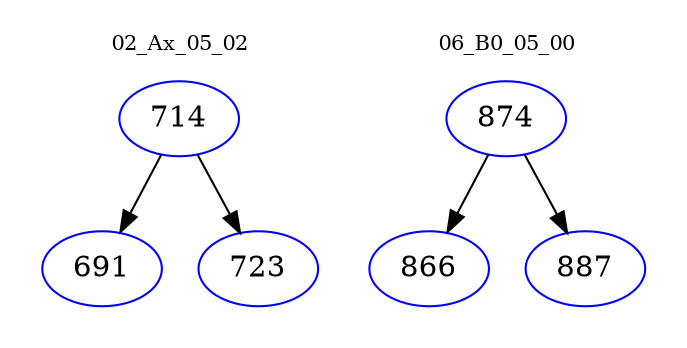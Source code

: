 digraph{
subgraph cluster_0 {
color = white
label = "02_Ax_05_02";
fontsize=10;
T0_714 [label="714", color="blue"]
T0_714 -> T0_691 [color="black"]
T0_691 [label="691", color="blue"]
T0_714 -> T0_723 [color="black"]
T0_723 [label="723", color="blue"]
}
subgraph cluster_1 {
color = white
label = "06_B0_05_00";
fontsize=10;
T1_874 [label="874", color="blue"]
T1_874 -> T1_866 [color="black"]
T1_866 [label="866", color="blue"]
T1_874 -> T1_887 [color="black"]
T1_887 [label="887", color="blue"]
}
}
